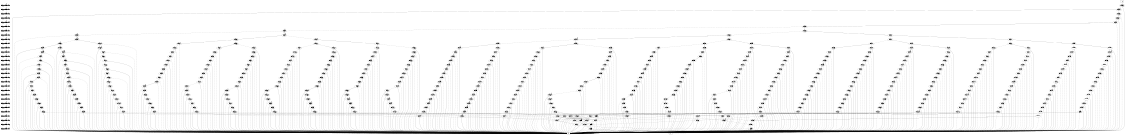 digraph "DD" {
size = "7.5,10"
center = true;
edge [dir = none];
{ node [shape = plaintext];
  edge [style = invis];
  "CONST NODES" [style = invis];
" impl_pre0_fact0_bit0 " -> " impl_pre0_fact0_bit1 " -> " impl_pre0_fact0_bit2 " -> " impl_pre0_fact0_bit3 " -> " impl_pre0_fact0_bit4 " -> " impl_pre0_fact1_bit0 " -> " impl_pre0_fact1_bit1 " -> " impl_pre0_fact1_bit2 " -> " impl_pre0_fact1_bit3 " -> " impl_pre0_fact1_bit4 " -> " impl_pre1_fact0_bit0 " -> " impl_pre1_fact0_bit1 " -> " impl_pre1_fact0_bit2 " -> " impl_pre1_fact0_bit3 " -> " impl_pre1_fact0_bit4 " -> " impl_pre1_fact1_bit0 " -> " impl_pre1_fact1_bit1 " -> " impl_pre1_fact1_bit2 " -> " impl_pre1_fact1_bit3 " -> " impl_pre1_fact1_bit4 " -> " impl_pre2_fact0_bit0 " -> " impl_pre2_fact0_bit1 " -> " impl_pre2_fact0_bit2 " -> " impl_pre2_fact0_bit3 " -> " impl_pre2_fact0_bit4 " -> " impl_pre2_fact1_bit0 " -> " impl_pre2_fact1_bit1 " -> " impl_pre2_fact1_bit2 " -> " impl_pre2_fact1_bit3 " -> " impl_pre2_fact1_bit4 " -> "CONST NODES"; 
}
{ rank = same; node [shape = box]; edge [style = invis];
"F0"; }
{ rank = same; " impl_pre0_fact0_bit0 ";
"0x43b5";
}
{ rank = same; " impl_pre0_fact0_bit1 ";
"0x43b4";
}
{ rank = same; " impl_pre0_fact0_bit2 ";
"0x43b3";
}
{ rank = same; " impl_pre0_fact0_bit3 ";
"0x43b2";
}
{ rank = same; " impl_pre0_fact0_bit4 ";
"0x43b1";
}
{ rank = same; " impl_pre0_fact1_bit0 ";
"0x43b0";
}
{ rank = same; " impl_pre0_fact1_bit1 ";
"0x4303";
"0x43af";
}
{ rank = same; " impl_pre0_fact1_bit2 ";
"0x437a";
"0x43ae";
"0x4273";
"0x4302";
}
{ rank = same; " impl_pre0_fact1_bit3 ";
"0x4227";
"0x4272";
"0x43ad";
"0x4301";
"0x42ba";
"0x4379";
"0x4336";
}
{ rank = same; " impl_pre0_fact1_bit4 ";
"0x4300";
"0x42b9";
"0x4271";
"0x42dd";
"0x43ac";
"0x424c";
"0x4296";
"0x438b";
"0x4226";
"0x4378";
"0x4314";
"0x41ff";
"0x4335";
"0x4357";
}
{ rank = same; " impl_pre1_fact0_bit0 ";
"0x4377";
"0x41fe";
"0x42dc";
"0x425e";
"0x439b";
"0x42ff";
"0x4225";
"0x4284";
"0x4324";
"0x42a7";
"0x41eb";
"0x4346";
"0x424b";
"0x4367";
"0x42cb";
"0x438a";
"0x43ab";
"0x42ee";
"0x4270";
"0x4212";
"0x4313";
"0x4295";
"0x4334";
"0x4239";
"0x42b8";
"0x4356";
}
{ rank = same; " impl_pre1_fact0_bit1 ";
"0x42b7";
"0x439a";
"0x41ea";
"0x43aa";
"0x42db";
"0x42ed";
"0x4224";
"0x4238";
"0x4323";
"0x424a";
"0x4333";
"0x4345";
"0x4355";
"0x4294";
"0x42a6";
"0x4389";
"0x42ca";
"0x41fd";
"0x4211";
"0x42fe";
"0x4312";
"0x425d";
"0x426f";
"0x4283";
"0x4366";
"0x4376";
}
{ rank = same; " impl_pre1_fact0_bit2 ";
"0x42a5";
"0x4388";
"0x42c9";
"0x41fc";
"0x4210";
"0x42fd";
"0x4311";
"0x425c";
"0x426e";
"0x4282";
"0x4365";
"0x4375";
"0x42b6";
"0x4399";
"0x41e9";
"0x43a9";
"0x42da";
"0x42ec";
"0x4223";
"0x4237";
"0x4322";
"0x4249";
"0x4332";
"0x4344";
"0x4354";
"0x4293";
}
{ rank = same; " impl_pre1_fact0_bit3 ";
"0x42d9";
"0x425b";
"0x4398";
"0x42fc";
"0x4222";
"0x4281";
"0x4321";
"0x42a4";
"0x41e8";
"0x4343";
"0x4248";
"0x4364";
"0x42c8";
"0x4387";
"0x43a8";
"0x42eb";
"0x426d";
"0x420f";
"0x4310";
"0x4292";
"0x4331";
"0x4236";
"0x42b5";
"0x4353";
"0x4374";
"0x41fb";
}
{ rank = same; " impl_pre1_fact0_bit4 ";
"0x4386";
"0x42c7";
"0x41fa";
"0x420e";
"0x42fb";
"0x430f";
"0x425a";
"0x426c";
"0x4280";
"0x4363";
"0x4373";
"0x42b4";
"0x4397";
"0x41e7";
"0x43a7";
"0x42d8";
"0x42ea";
"0x4221";
"0x4235";
"0x4320";
"0x4247";
"0x4330";
"0x4342";
"0x4352";
"0x4291";
"0x42a3";
}
{ rank = same; " impl_pre1_fact1_bit0 ";
"0x4396";
"0x42b3";
"0x41e6";
"0x42d7";
"0x42e9";
"0x4220";
"0x4234";
"0x431f";
"0x4246";
"0x4341";
"0x4362";
"0x4290";
"0x4385";
"0x42a2";
"0x43a6";
"0x42c6";
"0x41f9";
"0x420d";
"0x42fa";
"0x430e";
"0x432f";
"0x4259";
"0x4351";
"0x426b";
"0x4372";
"0x427f";
}
{ rank = same; " impl_pre1_fact1_bit1 ";
"0x42f9";
"0x41f8";
"0x420c";
"0x427e";
"0x430d";
"0x42a1";
"0x4258";
"0x426a";
"0x42c5";
"0x4361";
"0x4384";
"0x4371";
"0x43a5";
"0x42e8";
"0x41e5";
"0x428f";
"0x421f";
"0x4233";
"0x431e";
"0x4245";
"0x42b2";
"0x432e";
"0x4340";
"0x4350";
"0x42d6";
"0x4395";
}
{ rank = same; " impl_pre1_fact1_bit2 ";
"0x42f8";
"0x42b1";
"0x4394";
"0x41e4";
"0x43a4";
"0x421e";
"0x433f";
"0x431d";
"0x4244";
"0x432d";
"0x4360";
"0x42c4";
"0x428e";
"0x42e7";
"0x4269";
"0x42a0";
"0x4383";
"0x41f7";
"0x420b";
"0x430c";
"0x4232";
"0x434f";
"0x4370";
"0x42d5";
"0x427d";
"0x4257";
}
{ rank = same; " impl_pre1_fact1_bit3 ";
"0x4382";
"0x42c3";
"0x421d";
"0x41f6";
"0x431c";
"0x429f";
"0x430b";
"0x435f";
"0x427c";
"0x43a3";
"0x42e6";
"0x4268";
"0x420a";
"0x41e3";
"0x42d4";
"0x432c";
"0x4231";
"0x42b0";
"0x4243";
"0x436f";
"0x433e";
"0x4256";
"0x434e";
"0x4393";
"0x428d";
"0x42f7";
}
{ rank = same; " impl_pre1_fact1_bit4 ";
"0x421c";
"0x4392";
"0x41e2";
"0x42e5";
"0x4230";
"0x4242";
"0x431b";
"0x433d";
"0x43a2";
"0x4267";
"0x429e";
"0x4381";
"0x42c2";
"0x428c";
"0x432b";
"0x4209";
"0x42af";
"0x434d";
"0x430a";
"0x436e";
"0x41f5";
"0x4255";
"0x42d3";
"0x427b";
"0x435e";
"0x42f6";
}
{ rank = same; " impl_pre2_fact0_bit0 ";
"0x421b";
"0x427a";
"0x431a";
"0x429d";
"0x41e1";
"0x433c";
"0x4241";
"0x435d";
"0x42c1";
"0x4380";
"0x43a1";
"0x42e4";
"0x4266";
"0x4208";
"0x4309";
"0x428b";
"0x432a";
"0x422f";
"0x42ae";
"0x434c";
"0x436d";
"0x41f4";
"0x42d2";
"0x4254";
"0x4391";
"0x42f5";
}
{ rank = same; " impl_pre2_fact0_bit1 ";
"0x4319";
"0x429c";
"0x41e0";
"0x433b";
"0x4240";
"0x435c";
"0x42c0";
"0x437f";
"0x43a0";
"0x42e3";
"0x4265";
"0x4207";
"0x4308";
"0x428a";
"0x4329";
"0x422e";
"0x42ad";
"0x434b";
"0x436c";
"0x41f3";
"0x42d1";
"0x4253";
"0x4390";
"0x42f4";
"0x421a";
"0x4279";
}
{ rank = same; " impl_pre2_fact0_bit2 ";
"0x437e";
"0x42bf";
"0x41f2";
"0x4206";
"0x42f3";
"0x4307";
"0x4252";
"0x4264";
"0x4278";
"0x435b";
"0x436b";
"0x42ac";
"0x438f";
"0x41df";
"0x439f";
"0x42d0";
"0x42e2";
"0x4219";
"0x422d";
"0x4318";
"0x423f";
"0x4328";
"0x433a";
"0x434a";
"0x4289";
"0x429b";
}
{ rank = same; " impl_pre2_fact0_bit3 ";
"0x4317";
"0x429a";
"0x41de";
"0x4339";
"0x423e";
"0x435a";
"0x42be";
"0x437d";
"0x439e";
"0x42e1";
"0x4263";
"0x4205";
"0x4306";
"0x4288";
"0x4327";
"0x422c";
"0x42ab";
"0x4349";
"0x436a";
"0x41f1";
"0x42cf";
"0x4251";
"0x438e";
"0x42f2";
"0x4218";
"0x4277";
}
{ rank = same; " impl_pre2_fact0_bit4 ";
"0x4299";
"0x4338";
"0x423d";
"0x4359";
"0x42bd";
"0x437c";
"0x439d";
"0x42e0";
"0x4262";
"0x4204";
"0x4305";
"0x4287";
"0x4326";
"0x422b";
"0x42aa";
"0x4348";
"0x4369";
"0x41f0";
"0x42ce";
"0x4250";
"0x438d";
"0x42f1";
"0x41dd";
"0x4217";
"0x4276";
"0x4316";
}
{ rank = same; " impl_pre2_fact1_bit0 ";
"0x42a9";
"0x4347";
"0x42cd";
"0x42df";
"0x4216";
"0x422a";
"0x4368";
"0x4315";
"0x423c";
"0x4286";
"0x4298";
"0x4337";
"0x439c";
"0x42bc";
"0x41ef";
"0x4203";
"0x4358";
"0x42f0";
"0x4304";
"0x424f";
"0x4261";
"0x4325";
"0x437b";
"0x4275";
"0x3ffc";
"0x438c";
}
{ rank = same; " impl_pre2_fact1_bit1 ";
"0x42cc";
"0x41ee";
"0x4202";
"0x42ef";
"0x4297";
"0x424e";
"0x4260";
"0x3ffb";
"0x42bb";
"0x4285";
"0x42de";
"0x4215";
"0x4229";
"0x423b";
"0x4274";
"0x42a8";
}
{ rank = same; " impl_pre2_fact1_bit2 ";
"0x4214";
"0x424d";
"0x423a";
"0x41ed";
"0x4201";
"0x4228";
"0x425f";
"0x3ffa";
}
{ rank = same; " impl_pre2_fact1_bit3 ";
"0x3ff9";
"0x4200";
"0x4213";
"0x41ec";
}
{ rank = same; " impl_pre2_fact1_bit4 ";
"0x3ffd";
"0x3ff8";
}
{ rank = same; "CONST NODES";
{ node [shape = box]; "0x341c";
"0x341b";
}
}
"F0" -> "0x43b5" [style = solid];
"0x43b5" -> "0x341c";
"0x43b5" -> "0x43b4" [style = dashed];
"0x43b4" -> "0x341c";
"0x43b4" -> "0x43b3" [style = dashed];
"0x43b3" -> "0x43b2";
"0x43b3" -> "0x341c" [style = dashed];
"0x43b2" -> "0x341c";
"0x43b2" -> "0x43b1" [style = dashed];
"0x43b1" -> "0x43b0";
"0x43b1" -> "0x341c" [style = dashed];
"0x43b0" -> "0x4303";
"0x43b0" -> "0x43af" [style = dashed];
"0x4303" -> "0x4273";
"0x4303" -> "0x4302" [style = dashed];
"0x43af" -> "0x437a";
"0x43af" -> "0x43ae" [style = dashed];
"0x437a" -> "0x4336";
"0x437a" -> "0x4379" [style = dashed];
"0x43ae" -> "0x43ad";
"0x43ae" -> "0x341c" [style = dashed];
"0x4273" -> "0x4227";
"0x4273" -> "0x4272" [style = dashed];
"0x4302" -> "0x42ba";
"0x4302" -> "0x4301" [style = dashed];
"0x4227" -> "0x41ff";
"0x4227" -> "0x4226" [style = dashed];
"0x4272" -> "0x424c";
"0x4272" -> "0x4271" [style = dashed];
"0x43ad" -> "0x438b";
"0x43ad" -> "0x43ac" [style = dashed];
"0x4301" -> "0x42dd";
"0x4301" -> "0x4300" [style = dashed];
"0x42ba" -> "0x4296";
"0x42ba" -> "0x42b9" [style = dashed];
"0x4379" -> "0x4357";
"0x4379" -> "0x4378" [style = dashed];
"0x4336" -> "0x4314";
"0x4336" -> "0x4335" [style = dashed];
"0x4300" -> "0x42ee";
"0x4300" -> "0x42ff" [style = dashed];
"0x42b9" -> "0x42a7";
"0x42b9" -> "0x42b8" [style = dashed];
"0x4271" -> "0x425e";
"0x4271" -> "0x4270" [style = dashed];
"0x42dd" -> "0x42cb";
"0x42dd" -> "0x42dc" [style = dashed];
"0x43ac" -> "0x439b";
"0x43ac" -> "0x43ab" [style = dashed];
"0x424c" -> "0x4239";
"0x424c" -> "0x424b" [style = dashed];
"0x4296" -> "0x4284";
"0x4296" -> "0x4295" [style = dashed];
"0x438b" -> "0x438a";
"0x438b" -> "0x341c" [style = dashed];
"0x4226" -> "0x4212";
"0x4226" -> "0x4225" [style = dashed];
"0x4378" -> "0x4367";
"0x4378" -> "0x4377" [style = dashed];
"0x4314" -> "0x4313";
"0x4314" -> "0x341c" [style = dashed];
"0x41ff" -> "0x41eb";
"0x41ff" -> "0x41fe" [style = dashed];
"0x4335" -> "0x4324";
"0x4335" -> "0x4334" [style = dashed];
"0x4357" -> "0x4346";
"0x4357" -> "0x4356" [style = dashed];
"0x4377" -> "0x341c";
"0x4377" -> "0x4376" [style = dashed];
"0x41fe" -> "0x341c";
"0x41fe" -> "0x41fd" [style = dashed];
"0x42dc" -> "0x341c";
"0x42dc" -> "0x42db" [style = dashed];
"0x425e" -> "0x341c";
"0x425e" -> "0x425d" [style = dashed];
"0x439b" -> "0x341c";
"0x439b" -> "0x439a" [style = dashed];
"0x42ff" -> "0x341c";
"0x42ff" -> "0x42fe" [style = dashed];
"0x4225" -> "0x341c";
"0x4225" -> "0x4224" [style = dashed];
"0x4284" -> "0x341c";
"0x4284" -> "0x4283" [style = dashed];
"0x4324" -> "0x341c";
"0x4324" -> "0x4323" [style = dashed];
"0x42a7" -> "0x341c";
"0x42a7" -> "0x42a6" [style = dashed];
"0x41eb" -> "0x341c";
"0x41eb" -> "0x41ea" [style = dashed];
"0x4346" -> "0x341c";
"0x4346" -> "0x4345" [style = dashed];
"0x424b" -> "0x341c";
"0x424b" -> "0x424a" [style = dashed];
"0x4367" -> "0x341c";
"0x4367" -> "0x4366" [style = dashed];
"0x42cb" -> "0x341c";
"0x42cb" -> "0x42ca" [style = dashed];
"0x438a" -> "0x341c";
"0x438a" -> "0x4389" [style = dashed];
"0x43ab" -> "0x341c";
"0x43ab" -> "0x43aa" [style = dashed];
"0x42ee" -> "0x341c";
"0x42ee" -> "0x42ed" [style = dashed];
"0x4270" -> "0x341c";
"0x4270" -> "0x426f" [style = dashed];
"0x4212" -> "0x341c";
"0x4212" -> "0x4211" [style = dashed];
"0x4313" -> "0x341c";
"0x4313" -> "0x4312" [style = dashed];
"0x4295" -> "0x341c";
"0x4295" -> "0x4294" [style = dashed];
"0x4334" -> "0x341c";
"0x4334" -> "0x4333" [style = dashed];
"0x4239" -> "0x341c";
"0x4239" -> "0x4238" [style = dashed];
"0x42b8" -> "0x341c";
"0x42b8" -> "0x42b7" [style = dashed];
"0x4356" -> "0x341c";
"0x4356" -> "0x4355" [style = dashed];
"0x42b7" -> "0x42b6";
"0x42b7" -> "0x341c" [style = dashed];
"0x439a" -> "0x4399";
"0x439a" -> "0x341c" [style = dashed];
"0x41ea" -> "0x41e9";
"0x41ea" -> "0x341c" [style = dashed];
"0x43aa" -> "0x43a9";
"0x43aa" -> "0x341c" [style = dashed];
"0x42db" -> "0x42da";
"0x42db" -> "0x341c" [style = dashed];
"0x42ed" -> "0x42ec";
"0x42ed" -> "0x341c" [style = dashed];
"0x4224" -> "0x4223";
"0x4224" -> "0x341c" [style = dashed];
"0x4238" -> "0x4237";
"0x4238" -> "0x341c" [style = dashed];
"0x4323" -> "0x4322";
"0x4323" -> "0x341c" [style = dashed];
"0x424a" -> "0x4249";
"0x424a" -> "0x341c" [style = dashed];
"0x4333" -> "0x4332";
"0x4333" -> "0x341c" [style = dashed];
"0x4345" -> "0x4344";
"0x4345" -> "0x341c" [style = dashed];
"0x4355" -> "0x4354";
"0x4355" -> "0x341c" [style = dashed];
"0x4294" -> "0x4293";
"0x4294" -> "0x341c" [style = dashed];
"0x42a6" -> "0x42a5";
"0x42a6" -> "0x341c" [style = dashed];
"0x4389" -> "0x4388";
"0x4389" -> "0x341c" [style = dashed];
"0x42ca" -> "0x42c9";
"0x42ca" -> "0x341c" [style = dashed];
"0x41fd" -> "0x41fc";
"0x41fd" -> "0x341c" [style = dashed];
"0x4211" -> "0x4210";
"0x4211" -> "0x341c" [style = dashed];
"0x42fe" -> "0x42fd";
"0x42fe" -> "0x341c" [style = dashed];
"0x4312" -> "0x4311";
"0x4312" -> "0x341c" [style = dashed];
"0x425d" -> "0x425c";
"0x425d" -> "0x341c" [style = dashed];
"0x426f" -> "0x426e";
"0x426f" -> "0x341c" [style = dashed];
"0x4283" -> "0x4282";
"0x4283" -> "0x341c" [style = dashed];
"0x4366" -> "0x4365";
"0x4366" -> "0x341c" [style = dashed];
"0x4376" -> "0x4375";
"0x4376" -> "0x341c" [style = dashed];
"0x42a5" -> "0x42a4";
"0x42a5" -> "0x341c" [style = dashed];
"0x4388" -> "0x4387";
"0x4388" -> "0x341c" [style = dashed];
"0x42c9" -> "0x42c8";
"0x42c9" -> "0x341c" [style = dashed];
"0x41fc" -> "0x41fb";
"0x41fc" -> "0x341c" [style = dashed];
"0x4210" -> "0x420f";
"0x4210" -> "0x341c" [style = dashed];
"0x42fd" -> "0x42fc";
"0x42fd" -> "0x341c" [style = dashed];
"0x4311" -> "0x4310";
"0x4311" -> "0x341c" [style = dashed];
"0x425c" -> "0x425b";
"0x425c" -> "0x341c" [style = dashed];
"0x426e" -> "0x426d";
"0x426e" -> "0x341c" [style = dashed];
"0x4282" -> "0x4281";
"0x4282" -> "0x341c" [style = dashed];
"0x4365" -> "0x4364";
"0x4365" -> "0x341c" [style = dashed];
"0x4375" -> "0x4374";
"0x4375" -> "0x341c" [style = dashed];
"0x42b6" -> "0x42b5";
"0x42b6" -> "0x341c" [style = dashed];
"0x4399" -> "0x4398";
"0x4399" -> "0x341c" [style = dashed];
"0x41e9" -> "0x41e8";
"0x41e9" -> "0x341c" [style = dashed];
"0x43a9" -> "0x43a8";
"0x43a9" -> "0x341c" [style = dashed];
"0x42da" -> "0x42d9";
"0x42da" -> "0x341c" [style = dashed];
"0x42ec" -> "0x42eb";
"0x42ec" -> "0x341c" [style = dashed];
"0x4223" -> "0x4222";
"0x4223" -> "0x341c" [style = dashed];
"0x4237" -> "0x4236";
"0x4237" -> "0x341c" [style = dashed];
"0x4322" -> "0x4321";
"0x4322" -> "0x341c" [style = dashed];
"0x4249" -> "0x4248";
"0x4249" -> "0x341c" [style = dashed];
"0x4332" -> "0x4331";
"0x4332" -> "0x341c" [style = dashed];
"0x4344" -> "0x4343";
"0x4344" -> "0x341c" [style = dashed];
"0x4354" -> "0x4353";
"0x4354" -> "0x341c" [style = dashed];
"0x4293" -> "0x4292";
"0x4293" -> "0x341c" [style = dashed];
"0x42d9" -> "0x341c";
"0x42d9" -> "0x42d8" [style = dashed];
"0x425b" -> "0x341c";
"0x425b" -> "0x425a" [style = dashed];
"0x4398" -> "0x341c";
"0x4398" -> "0x4397" [style = dashed];
"0x42fc" -> "0x341c";
"0x42fc" -> "0x42fb" [style = dashed];
"0x4222" -> "0x341c";
"0x4222" -> "0x4221" [style = dashed];
"0x4281" -> "0x341c";
"0x4281" -> "0x4280" [style = dashed];
"0x4321" -> "0x341c";
"0x4321" -> "0x4320" [style = dashed];
"0x42a4" -> "0x341c";
"0x42a4" -> "0x42a3" [style = dashed];
"0x41e8" -> "0x341c";
"0x41e8" -> "0x41e7" [style = dashed];
"0x4343" -> "0x341c";
"0x4343" -> "0x4342" [style = dashed];
"0x4248" -> "0x341c";
"0x4248" -> "0x4247" [style = dashed];
"0x4364" -> "0x341c";
"0x4364" -> "0x4363" [style = dashed];
"0x42c8" -> "0x341c";
"0x42c8" -> "0x42c7" [style = dashed];
"0x4387" -> "0x341c";
"0x4387" -> "0x4386" [style = dashed];
"0x43a8" -> "0x341c";
"0x43a8" -> "0x43a7" [style = dashed];
"0x42eb" -> "0x341c";
"0x42eb" -> "0x42ea" [style = dashed];
"0x426d" -> "0x341c";
"0x426d" -> "0x426c" [style = dashed];
"0x420f" -> "0x341c";
"0x420f" -> "0x420e" [style = dashed];
"0x4310" -> "0x341c";
"0x4310" -> "0x430f" [style = dashed];
"0x4292" -> "0x341c";
"0x4292" -> "0x4291" [style = dashed];
"0x4331" -> "0x341c";
"0x4331" -> "0x4330" [style = dashed];
"0x4236" -> "0x341c";
"0x4236" -> "0x4235" [style = dashed];
"0x42b5" -> "0x341c";
"0x42b5" -> "0x42b4" [style = dashed];
"0x4353" -> "0x341c";
"0x4353" -> "0x4352" [style = dashed];
"0x4374" -> "0x341c";
"0x4374" -> "0x4373" [style = dashed];
"0x41fb" -> "0x341c";
"0x41fb" -> "0x41fa" [style = dashed];
"0x4386" -> "0x4385";
"0x4386" -> "0x341c" [style = dashed];
"0x42c7" -> "0x42c6";
"0x42c7" -> "0x341c" [style = dashed];
"0x41fa" -> "0x41f9";
"0x41fa" -> "0x341c" [style = dashed];
"0x420e" -> "0x420d";
"0x420e" -> "0x341c" [style = dashed];
"0x42fb" -> "0x42fa";
"0x42fb" -> "0x341c" [style = dashed];
"0x430f" -> "0x430e";
"0x430f" -> "0x341c" [style = dashed];
"0x425a" -> "0x4259";
"0x425a" -> "0x341c" [style = dashed];
"0x426c" -> "0x426b";
"0x426c" -> "0x341c" [style = dashed];
"0x4280" -> "0x427f";
"0x4280" -> "0x341c" [style = dashed];
"0x4363" -> "0x4362";
"0x4363" -> "0x341c" [style = dashed];
"0x4373" -> "0x4372";
"0x4373" -> "0x341c" [style = dashed];
"0x42b4" -> "0x42b3";
"0x42b4" -> "0x341c" [style = dashed];
"0x4397" -> "0x4396";
"0x4397" -> "0x341c" [style = dashed];
"0x41e7" -> "0x41e6";
"0x41e7" -> "0x341c" [style = dashed];
"0x43a7" -> "0x43a6";
"0x43a7" -> "0x341c" [style = dashed];
"0x42d8" -> "0x42d7";
"0x42d8" -> "0x341c" [style = dashed];
"0x42ea" -> "0x42e9";
"0x42ea" -> "0x341c" [style = dashed];
"0x4221" -> "0x4220";
"0x4221" -> "0x341c" [style = dashed];
"0x4235" -> "0x4234";
"0x4235" -> "0x341c" [style = dashed];
"0x4320" -> "0x431f";
"0x4320" -> "0x341c" [style = dashed];
"0x4247" -> "0x4246";
"0x4247" -> "0x341c" [style = dashed];
"0x4330" -> "0x432f";
"0x4330" -> "0x341c" [style = dashed];
"0x4342" -> "0x4341";
"0x4342" -> "0x341c" [style = dashed];
"0x4352" -> "0x4351";
"0x4352" -> "0x341c" [style = dashed];
"0x4291" -> "0x4290";
"0x4291" -> "0x341c" [style = dashed];
"0x42a3" -> "0x42a2";
"0x42a3" -> "0x341c" [style = dashed];
"0x4396" -> "0x341c";
"0x4396" -> "0x4395" [style = dashed];
"0x42b3" -> "0x42b2";
"0x42b3" -> "0x341c" [style = dashed];
"0x41e6" -> "0x41e5";
"0x41e6" -> "0x341c" [style = dashed];
"0x42d7" -> "0x42d6";
"0x42d7" -> "0x341c" [style = dashed];
"0x42e9" -> "0x42e8";
"0x42e9" -> "0x341c" [style = dashed];
"0x4220" -> "0x421f";
"0x4220" -> "0x341c" [style = dashed];
"0x4234" -> "0x4233";
"0x4234" -> "0x341c" [style = dashed];
"0x431f" -> "0x341c";
"0x431f" -> "0x431e" [style = dashed];
"0x4246" -> "0x4245";
"0x4246" -> "0x341c" [style = dashed];
"0x4341" -> "0x341c";
"0x4341" -> "0x4340" [style = dashed];
"0x4362" -> "0x341c";
"0x4362" -> "0x4361" [style = dashed];
"0x4290" -> "0x428f";
"0x4290" -> "0x341c" [style = dashed];
"0x4385" -> "0x341c";
"0x4385" -> "0x4384" [style = dashed];
"0x42a2" -> "0x42a1";
"0x42a2" -> "0x341c" [style = dashed];
"0x43a6" -> "0x341c";
"0x43a6" -> "0x43a5" [style = dashed];
"0x42c6" -> "0x42c5";
"0x42c6" -> "0x341c" [style = dashed];
"0x41f9" -> "0x41f8";
"0x41f9" -> "0x341c" [style = dashed];
"0x420d" -> "0x420c";
"0x420d" -> "0x341c" [style = dashed];
"0x42fa" -> "0x42f9";
"0x42fa" -> "0x341c" [style = dashed];
"0x430e" -> "0x341c";
"0x430e" -> "0x430d" [style = dashed];
"0x432f" -> "0x341c";
"0x432f" -> "0x432e" [style = dashed];
"0x4259" -> "0x4258";
"0x4259" -> "0x341c" [style = dashed];
"0x4351" -> "0x341c";
"0x4351" -> "0x4350" [style = dashed];
"0x426b" -> "0x426a";
"0x426b" -> "0x341c" [style = dashed];
"0x4372" -> "0x341c";
"0x4372" -> "0x4371" [style = dashed];
"0x427f" -> "0x427e";
"0x427f" -> "0x341c" [style = dashed];
"0x42f9" -> "0x341c";
"0x42f9" -> "0x42f8" [style = dashed];
"0x41f8" -> "0x41f7";
"0x41f8" -> "0x341c" [style = dashed];
"0x420c" -> "0x420b";
"0x420c" -> "0x341c" [style = dashed];
"0x427e" -> "0x341c";
"0x427e" -> "0x427d" [style = dashed];
"0x430d" -> "0x430c";
"0x430d" -> "0x341c" [style = dashed];
"0x42a1" -> "0x341c";
"0x42a1" -> "0x42a0" [style = dashed];
"0x4258" -> "0x4257";
"0x4258" -> "0x341c" [style = dashed];
"0x426a" -> "0x4269";
"0x426a" -> "0x341c" [style = dashed];
"0x42c5" -> "0x341c";
"0x42c5" -> "0x42c4" [style = dashed];
"0x4361" -> "0x4360";
"0x4361" -> "0x341c" [style = dashed];
"0x4384" -> "0x341c";
"0x4384" -> "0x4383" [style = dashed];
"0x4371" -> "0x4370";
"0x4371" -> "0x341c" [style = dashed];
"0x43a5" -> "0x341c";
"0x43a5" -> "0x43a4" [style = dashed];
"0x42e8" -> "0x341c";
"0x42e8" -> "0x42e7" [style = dashed];
"0x41e5" -> "0x41e4";
"0x41e5" -> "0x341c" [style = dashed];
"0x428f" -> "0x341c";
"0x428f" -> "0x428e" [style = dashed];
"0x421f" -> "0x421e";
"0x421f" -> "0x341c" [style = dashed];
"0x4233" -> "0x4232";
"0x4233" -> "0x341c" [style = dashed];
"0x431e" -> "0x431d";
"0x431e" -> "0x341c" [style = dashed];
"0x4245" -> "0x4244";
"0x4245" -> "0x341c" [style = dashed];
"0x42b2" -> "0x341c";
"0x42b2" -> "0x42b1" [style = dashed];
"0x432e" -> "0x432d";
"0x432e" -> "0x341c" [style = dashed];
"0x4340" -> "0x433f";
"0x4340" -> "0x341c" [style = dashed];
"0x4350" -> "0x434f";
"0x4350" -> "0x341c" [style = dashed];
"0x42d6" -> "0x341c";
"0x42d6" -> "0x42d5" [style = dashed];
"0x4395" -> "0x341c";
"0x4395" -> "0x4394" [style = dashed];
"0x42f8" -> "0x341c";
"0x42f8" -> "0x42f7" [style = dashed];
"0x42b1" -> "0x42b0";
"0x42b1" -> "0x341c" [style = dashed];
"0x4394" -> "0x4393";
"0x4394" -> "0x341c" [style = dashed];
"0x41e4" -> "0x41e3";
"0x41e4" -> "0x341c" [style = dashed];
"0x43a4" -> "0x43a3";
"0x43a4" -> "0x341c" [style = dashed];
"0x421e" -> "0x421d";
"0x421e" -> "0x341c" [style = dashed];
"0x433f" -> "0x341c";
"0x433f" -> "0x433e" [style = dashed];
"0x431d" -> "0x431c";
"0x431d" -> "0x341c" [style = dashed];
"0x4244" -> "0x341c";
"0x4244" -> "0x4243" [style = dashed];
"0x432d" -> "0x432c";
"0x432d" -> "0x341c" [style = dashed];
"0x4360" -> "0x341c";
"0x4360" -> "0x435f" [style = dashed];
"0x42c4" -> "0x341c";
"0x42c4" -> "0x42c3" [style = dashed];
"0x428e" -> "0x428d";
"0x428e" -> "0x341c" [style = dashed];
"0x42e7" -> "0x341c";
"0x42e7" -> "0x42e6" [style = dashed];
"0x4269" -> "0x341c";
"0x4269" -> "0x4268" [style = dashed];
"0x42a0" -> "0x429f";
"0x42a0" -> "0x341c" [style = dashed];
"0x4383" -> "0x4382";
"0x4383" -> "0x341c" [style = dashed];
"0x41f7" -> "0x41f6";
"0x41f7" -> "0x341c" [style = dashed];
"0x420b" -> "0x420a";
"0x420b" -> "0x341c" [style = dashed];
"0x430c" -> "0x430b";
"0x430c" -> "0x341c" [style = dashed];
"0x4232" -> "0x341c";
"0x4232" -> "0x4231" [style = dashed];
"0x434f" -> "0x341c";
"0x434f" -> "0x434e" [style = dashed];
"0x4370" -> "0x341c";
"0x4370" -> "0x436f" [style = dashed];
"0x42d5" -> "0x341c";
"0x42d5" -> "0x42d4" [style = dashed];
"0x427d" -> "0x427c";
"0x427d" -> "0x341c" [style = dashed];
"0x4257" -> "0x341c";
"0x4257" -> "0x4256" [style = dashed];
"0x4382" -> "0x4381";
"0x4382" -> "0x341c" [style = dashed];
"0x42c3" -> "0x42c2";
"0x42c3" -> "0x341c" [style = dashed];
"0x421d" -> "0x341c";
"0x421d" -> "0x421c" [style = dashed];
"0x41f6" -> "0x41f5";
"0x41f6" -> "0x341c" [style = dashed];
"0x431c" -> "0x341c";
"0x431c" -> "0x431b" [style = dashed];
"0x429f" -> "0x341c";
"0x429f" -> "0x429e" [style = dashed];
"0x430b" -> "0x430a";
"0x430b" -> "0x341c" [style = dashed];
"0x435f" -> "0x341c";
"0x435f" -> "0x435e" [style = dashed];
"0x427c" -> "0x427b";
"0x427c" -> "0x341c" [style = dashed];
"0x43a3" -> "0x341c";
"0x43a3" -> "0x43a2" [style = dashed];
"0x42e6" -> "0x341c";
"0x42e6" -> "0x42e5" [style = dashed];
"0x4268" -> "0x341c";
"0x4268" -> "0x4267" [style = dashed];
"0x420a" -> "0x341c";
"0x420a" -> "0x4209" [style = dashed];
"0x41e3" -> "0x41e2";
"0x41e3" -> "0x341c" [style = dashed];
"0x42d4" -> "0x42d3";
"0x42d4" -> "0x341c" [style = dashed];
"0x432c" -> "0x341c";
"0x432c" -> "0x432b" [style = dashed];
"0x4231" -> "0x4230";
"0x4231" -> "0x341c" [style = dashed];
"0x42b0" -> "0x341c";
"0x42b0" -> "0x42af" [style = dashed];
"0x4243" -> "0x4242";
"0x4243" -> "0x341c" [style = dashed];
"0x436f" -> "0x341c";
"0x436f" -> "0x436e" [style = dashed];
"0x433e" -> "0x433d";
"0x433e" -> "0x341c" [style = dashed];
"0x4256" -> "0x341c";
"0x4256" -> "0x4255" [style = dashed];
"0x434e" -> "0x434d";
"0x434e" -> "0x341c" [style = dashed];
"0x4393" -> "0x341c";
"0x4393" -> "0x4392" [style = dashed];
"0x428d" -> "0x428c";
"0x428d" -> "0x341c" [style = dashed];
"0x42f7" -> "0x341c";
"0x42f7" -> "0x42f6" [style = dashed];
"0x421c" -> "0x341c";
"0x421c" -> "0x421b" [style = dashed];
"0x4392" -> "0x4391";
"0x4392" -> "0x341c" [style = dashed];
"0x41e2" -> "0x41e1";
"0x41e2" -> "0x341c" [style = dashed];
"0x42e5" -> "0x42e4";
"0x42e5" -> "0x341c" [style = dashed];
"0x4230" -> "0x422f";
"0x4230" -> "0x341c" [style = dashed];
"0x4242" -> "0x341c";
"0x4242" -> "0x4241" [style = dashed];
"0x431b" -> "0x431a";
"0x431b" -> "0x341c" [style = dashed];
"0x433d" -> "0x433c";
"0x433d" -> "0x341c" [style = dashed];
"0x43a2" -> "0x341c";
"0x43a2" -> "0x43a1" [style = dashed];
"0x4267" -> "0x341c";
"0x4267" -> "0x4266" [style = dashed];
"0x429e" -> "0x429d";
"0x429e" -> "0x341c" [style = dashed];
"0x4381" -> "0x4380";
"0x4381" -> "0x341c" [style = dashed];
"0x42c2" -> "0x42c1";
"0x42c2" -> "0x341c" [style = dashed];
"0x428c" -> "0x341c";
"0x428c" -> "0x428b" [style = dashed];
"0x432b" -> "0x341c";
"0x432b" -> "0x432a" [style = dashed];
"0x4209" -> "0x4208";
"0x4209" -> "0x341c" [style = dashed];
"0x42af" -> "0x341c";
"0x42af" -> "0x42ae" [style = dashed];
"0x434d" -> "0x341c";
"0x434d" -> "0x434c" [style = dashed];
"0x430a" -> "0x4309";
"0x430a" -> "0x341c" [style = dashed];
"0x436e" -> "0x341c";
"0x436e" -> "0x436d" [style = dashed];
"0x41f5" -> "0x341c";
"0x41f5" -> "0x41f4" [style = dashed];
"0x4255" -> "0x4254";
"0x4255" -> "0x341c" [style = dashed];
"0x42d3" -> "0x341c";
"0x42d3" -> "0x42d2" [style = dashed];
"0x427b" -> "0x427a";
"0x427b" -> "0x341c" [style = dashed];
"0x435e" -> "0x435d";
"0x435e" -> "0x341c" [style = dashed];
"0x42f6" -> "0x341c";
"0x42f6" -> "0x42f5" [style = dashed];
"0x421b" -> "0x341c";
"0x421b" -> "0x421a" [style = dashed];
"0x427a" -> "0x341c";
"0x427a" -> "0x4279" [style = dashed];
"0x431a" -> "0x341c";
"0x431a" -> "0x4319" [style = dashed];
"0x429d" -> "0x341c";
"0x429d" -> "0x429c" [style = dashed];
"0x41e1" -> "0x341c";
"0x41e1" -> "0x41e0" [style = dashed];
"0x433c" -> "0x341c";
"0x433c" -> "0x433b" [style = dashed];
"0x4241" -> "0x341c";
"0x4241" -> "0x4240" [style = dashed];
"0x435d" -> "0x341c";
"0x435d" -> "0x435c" [style = dashed];
"0x42c1" -> "0x341c";
"0x42c1" -> "0x42c0" [style = dashed];
"0x4380" -> "0x341c";
"0x4380" -> "0x437f" [style = dashed];
"0x43a1" -> "0x341c";
"0x43a1" -> "0x43a0" [style = dashed];
"0x42e4" -> "0x341c";
"0x42e4" -> "0x42e3" [style = dashed];
"0x4266" -> "0x341c";
"0x4266" -> "0x4265" [style = dashed];
"0x4208" -> "0x341c";
"0x4208" -> "0x4207" [style = dashed];
"0x4309" -> "0x341c";
"0x4309" -> "0x4308" [style = dashed];
"0x428b" -> "0x341c";
"0x428b" -> "0x428a" [style = dashed];
"0x432a" -> "0x341c";
"0x432a" -> "0x4329" [style = dashed];
"0x422f" -> "0x341c";
"0x422f" -> "0x422e" [style = dashed];
"0x42ae" -> "0x341c";
"0x42ae" -> "0x42ad" [style = dashed];
"0x434c" -> "0x341c";
"0x434c" -> "0x434b" [style = dashed];
"0x436d" -> "0x341c";
"0x436d" -> "0x436c" [style = dashed];
"0x41f4" -> "0x341c";
"0x41f4" -> "0x41f3" [style = dashed];
"0x42d2" -> "0x341c";
"0x42d2" -> "0x42d1" [style = dashed];
"0x4254" -> "0x341c";
"0x4254" -> "0x4253" [style = dashed];
"0x4391" -> "0x341c";
"0x4391" -> "0x4390" [style = dashed];
"0x42f5" -> "0x341c";
"0x42f5" -> "0x42f4" [style = dashed];
"0x4319" -> "0x341c";
"0x4319" -> "0x4318" [style = dashed];
"0x429c" -> "0x341c";
"0x429c" -> "0x429b" [style = dashed];
"0x41e0" -> "0x341c";
"0x41e0" -> "0x41df" [style = dashed];
"0x433b" -> "0x341c";
"0x433b" -> "0x433a" [style = dashed];
"0x4240" -> "0x341c";
"0x4240" -> "0x423f" [style = dashed];
"0x435c" -> "0x341c";
"0x435c" -> "0x435b" [style = dashed];
"0x42c0" -> "0x341c";
"0x42c0" -> "0x42bf" [style = dashed];
"0x437f" -> "0x341c";
"0x437f" -> "0x437e" [style = dashed];
"0x43a0" -> "0x341c";
"0x43a0" -> "0x439f" [style = dashed];
"0x42e3" -> "0x341c";
"0x42e3" -> "0x42e2" [style = dashed];
"0x4265" -> "0x341c";
"0x4265" -> "0x4264" [style = dashed];
"0x4207" -> "0x341c";
"0x4207" -> "0x4206" [style = dashed];
"0x4308" -> "0x341c";
"0x4308" -> "0x4307" [style = dashed];
"0x428a" -> "0x341c";
"0x428a" -> "0x4289" [style = dashed];
"0x4329" -> "0x341c";
"0x4329" -> "0x4328" [style = dashed];
"0x422e" -> "0x341c";
"0x422e" -> "0x422d" [style = dashed];
"0x42ad" -> "0x341c";
"0x42ad" -> "0x42ac" [style = dashed];
"0x434b" -> "0x341c";
"0x434b" -> "0x434a" [style = dashed];
"0x436c" -> "0x341c";
"0x436c" -> "0x436b" [style = dashed];
"0x41f3" -> "0x341c";
"0x41f3" -> "0x41f2" [style = dashed];
"0x42d1" -> "0x341c";
"0x42d1" -> "0x42d0" [style = dashed];
"0x4253" -> "0x341c";
"0x4253" -> "0x4252" [style = dashed];
"0x4390" -> "0x341c";
"0x4390" -> "0x438f" [style = dashed];
"0x42f4" -> "0x341c";
"0x42f4" -> "0x42f3" [style = dashed];
"0x421a" -> "0x341c";
"0x421a" -> "0x4219" [style = dashed];
"0x4279" -> "0x341c";
"0x4279" -> "0x4278" [style = dashed];
"0x437e" -> "0x437d";
"0x437e" -> "0x341c" [style = dashed];
"0x42bf" -> "0x42be";
"0x42bf" -> "0x341c" [style = dashed];
"0x41f2" -> "0x41f1";
"0x41f2" -> "0x341c" [style = dashed];
"0x4206" -> "0x4205";
"0x4206" -> "0x341c" [style = dashed];
"0x42f3" -> "0x42f2";
"0x42f3" -> "0x341c" [style = dashed];
"0x4307" -> "0x4306";
"0x4307" -> "0x341c" [style = dashed];
"0x4252" -> "0x4251";
"0x4252" -> "0x341c" [style = dashed];
"0x4264" -> "0x4263";
"0x4264" -> "0x341c" [style = dashed];
"0x4278" -> "0x4277";
"0x4278" -> "0x341c" [style = dashed];
"0x435b" -> "0x435a";
"0x435b" -> "0x341c" [style = dashed];
"0x436b" -> "0x436a";
"0x436b" -> "0x341c" [style = dashed];
"0x42ac" -> "0x42ab";
"0x42ac" -> "0x341c" [style = dashed];
"0x438f" -> "0x438e";
"0x438f" -> "0x341c" [style = dashed];
"0x41df" -> "0x41de";
"0x41df" -> "0x341c" [style = dashed];
"0x439f" -> "0x439e";
"0x439f" -> "0x341c" [style = dashed];
"0x42d0" -> "0x42cf";
"0x42d0" -> "0x341c" [style = dashed];
"0x42e2" -> "0x42e1";
"0x42e2" -> "0x341c" [style = dashed];
"0x4219" -> "0x4218";
"0x4219" -> "0x341c" [style = dashed];
"0x422d" -> "0x422c";
"0x422d" -> "0x341c" [style = dashed];
"0x4318" -> "0x4317";
"0x4318" -> "0x341c" [style = dashed];
"0x423f" -> "0x423e";
"0x423f" -> "0x341c" [style = dashed];
"0x4328" -> "0x4327";
"0x4328" -> "0x341c" [style = dashed];
"0x433a" -> "0x4339";
"0x433a" -> "0x341c" [style = dashed];
"0x434a" -> "0x4349";
"0x434a" -> "0x341c" [style = dashed];
"0x4289" -> "0x4288";
"0x4289" -> "0x341c" [style = dashed];
"0x429b" -> "0x429a";
"0x429b" -> "0x341c" [style = dashed];
"0x4317" -> "0x341c";
"0x4317" -> "0x4316" [style = dashed];
"0x429a" -> "0x341c";
"0x429a" -> "0x4299" [style = dashed];
"0x41de" -> "0x341c";
"0x41de" -> "0x41dd" [style = dashed];
"0x4339" -> "0x341c";
"0x4339" -> "0x4338" [style = dashed];
"0x423e" -> "0x341c";
"0x423e" -> "0x423d" [style = dashed];
"0x435a" -> "0x341c";
"0x435a" -> "0x4359" [style = dashed];
"0x42be" -> "0x341c";
"0x42be" -> "0x42bd" [style = dashed];
"0x437d" -> "0x341c";
"0x437d" -> "0x437c" [style = dashed];
"0x439e" -> "0x341c";
"0x439e" -> "0x439d" [style = dashed];
"0x42e1" -> "0x341c";
"0x42e1" -> "0x42e0" [style = dashed];
"0x4263" -> "0x341c";
"0x4263" -> "0x4262" [style = dashed];
"0x4205" -> "0x341c";
"0x4205" -> "0x4204" [style = dashed];
"0x4306" -> "0x341c";
"0x4306" -> "0x4305" [style = dashed];
"0x4288" -> "0x341c";
"0x4288" -> "0x4287" [style = dashed];
"0x4327" -> "0x341c";
"0x4327" -> "0x4326" [style = dashed];
"0x422c" -> "0x341c";
"0x422c" -> "0x422b" [style = dashed];
"0x42ab" -> "0x341c";
"0x42ab" -> "0x42aa" [style = dashed];
"0x4349" -> "0x341c";
"0x4349" -> "0x4348" [style = dashed];
"0x436a" -> "0x341c";
"0x436a" -> "0x4369" [style = dashed];
"0x41f1" -> "0x341c";
"0x41f1" -> "0x41f0" [style = dashed];
"0x42cf" -> "0x341c";
"0x42cf" -> "0x42ce" [style = dashed];
"0x4251" -> "0x341c";
"0x4251" -> "0x4250" [style = dashed];
"0x438e" -> "0x341c";
"0x438e" -> "0x438d" [style = dashed];
"0x42f2" -> "0x341c";
"0x42f2" -> "0x42f1" [style = dashed];
"0x4218" -> "0x341c";
"0x4218" -> "0x4217" [style = dashed];
"0x4277" -> "0x341c";
"0x4277" -> "0x4276" [style = dashed];
"0x4299" -> "0x341c";
"0x4299" -> "0x4298" [style = dashed];
"0x4338" -> "0x341c";
"0x4338" -> "0x4337" [style = dashed];
"0x423d" -> "0x341c";
"0x423d" -> "0x423c" [style = dashed];
"0x4359" -> "0x341c";
"0x4359" -> "0x4358" [style = dashed];
"0x42bd" -> "0x341c";
"0x42bd" -> "0x42bc" [style = dashed];
"0x437c" -> "0x341c";
"0x437c" -> "0x437b" [style = dashed];
"0x439d" -> "0x341c";
"0x439d" -> "0x439c" [style = dashed];
"0x42e0" -> "0x341c";
"0x42e0" -> "0x42df" [style = dashed];
"0x4262" -> "0x341c";
"0x4262" -> "0x4261" [style = dashed];
"0x4204" -> "0x341c";
"0x4204" -> "0x4203" [style = dashed];
"0x4305" -> "0x341c";
"0x4305" -> "0x4304" [style = dashed];
"0x4287" -> "0x341c";
"0x4287" -> "0x4286" [style = dashed];
"0x4326" -> "0x341c";
"0x4326" -> "0x4325" [style = dashed];
"0x422b" -> "0x341c";
"0x422b" -> "0x422a" [style = dashed];
"0x42aa" -> "0x341c";
"0x42aa" -> "0x42a9" [style = dashed];
"0x4348" -> "0x341c";
"0x4348" -> "0x4347" [style = dashed];
"0x4369" -> "0x341c";
"0x4369" -> "0x4368" [style = dashed];
"0x41f0" -> "0x341c";
"0x41f0" -> "0x41ef" [style = dashed];
"0x42ce" -> "0x341c";
"0x42ce" -> "0x42cd" [style = dashed];
"0x4250" -> "0x341c";
"0x4250" -> "0x424f" [style = dashed];
"0x438d" -> "0x341c";
"0x438d" -> "0x438c" [style = dashed];
"0x42f1" -> "0x341c";
"0x42f1" -> "0x42f0" [style = dashed];
"0x41dd" -> "0x341c";
"0x41dd" -> "0x3ffc" [style = dashed];
"0x4217" -> "0x341c";
"0x4217" -> "0x4216" [style = dashed];
"0x4276" -> "0x341c";
"0x4276" -> "0x4275" [style = dashed];
"0x4316" -> "0x341c";
"0x4316" -> "0x4315" [style = dashed];
"0x42a9" -> "0x42a8";
"0x42a9" -> "0x341c" [style = dashed];
"0x4347" -> "0x341c";
"0x4347" -> "0x423b" [style = dashed];
"0x42cd" -> "0x42cc";
"0x42cd" -> "0x341c" [style = dashed];
"0x42df" -> "0x42de";
"0x42df" -> "0x341c" [style = dashed];
"0x4216" -> "0x4215";
"0x4216" -> "0x341c" [style = dashed];
"0x422a" -> "0x4229";
"0x422a" -> "0x341c" [style = dashed];
"0x4368" -> "0x341c";
"0x4368" -> "0x4260" [style = dashed];
"0x4315" -> "0x341c";
"0x4315" -> "0x4202" [style = dashed];
"0x423c" -> "0x423b";
"0x423c" -> "0x341c" [style = dashed];
"0x4286" -> "0x4285";
"0x4286" -> "0x341c" [style = dashed];
"0x4298" -> "0x4297";
"0x4298" -> "0x341c" [style = dashed];
"0x4337" -> "0x341c";
"0x4337" -> "0x4229" [style = dashed];
"0x439c" -> "0x341c";
"0x439c" -> "0x42a8" [style = dashed];
"0x42bc" -> "0x42bb";
"0x42bc" -> "0x341c" [style = dashed];
"0x41ef" -> "0x41ee";
"0x41ef" -> "0x341c" [style = dashed];
"0x4203" -> "0x4202";
"0x4203" -> "0x341c" [style = dashed];
"0x4358" -> "0x341c";
"0x4358" -> "0x424e" [style = dashed];
"0x42f0" -> "0x42ef";
"0x42f0" -> "0x341c" [style = dashed];
"0x4304" -> "0x341c";
"0x4304" -> "0x3ffb" [style = dashed];
"0x424f" -> "0x424e";
"0x424f" -> "0x341c" [style = dashed];
"0x4261" -> "0x4260";
"0x4261" -> "0x341c" [style = dashed];
"0x4325" -> "0x341c";
"0x4325" -> "0x4215" [style = dashed];
"0x437b" -> "0x341c";
"0x437b" -> "0x4274" [style = dashed];
"0x4275" -> "0x4274";
"0x4275" -> "0x341c" [style = dashed];
"0x3ffc" -> "0x3ffb";
"0x3ffc" -> "0x341c" [style = dashed];
"0x438c" -> "0x341c";
"0x438c" -> "0x4297" [style = dashed];
"0x42cc" -> "0x341c";
"0x42cc" -> "0x423a" [style = dashed];
"0x41ee" -> "0x41ed";
"0x41ee" -> "0x341c" [style = dashed];
"0x4202" -> "0x4201";
"0x4202" -> "0x341c" [style = dashed];
"0x42ef" -> "0x341c";
"0x42ef" -> "0x425f" [style = dashed];
"0x4297" -> "0x341c";
"0x4297" -> "0x4201" [style = dashed];
"0x424e" -> "0x424d";
"0x424e" -> "0x341c" [style = dashed];
"0x4260" -> "0x425f";
"0x4260" -> "0x341c" [style = dashed];
"0x3ffb" -> "0x3ffa";
"0x3ffb" -> "0x341c" [style = dashed];
"0x42bb" -> "0x341c";
"0x42bb" -> "0x4228" [style = dashed];
"0x4285" -> "0x341c";
"0x4285" -> "0x41ed" [style = dashed];
"0x42de" -> "0x341c";
"0x42de" -> "0x424d" [style = dashed];
"0x4215" -> "0x4214";
"0x4215" -> "0x341c" [style = dashed];
"0x4229" -> "0x4228";
"0x4229" -> "0x341c" [style = dashed];
"0x423b" -> "0x423a";
"0x423b" -> "0x341c" [style = dashed];
"0x4274" -> "0x341c";
"0x4274" -> "0x3ffa" [style = dashed];
"0x42a8" -> "0x341c";
"0x42a8" -> "0x4214" [style = dashed];
"0x4214" -> "0x4213";
"0x4214" -> "0x341c" [style = dashed];
"0x424d" -> "0x341c";
"0x424d" -> "0x4200" [style = dashed];
"0x423a" -> "0x341c";
"0x423a" -> "0x41ec" [style = dashed];
"0x41ed" -> "0x41ec";
"0x41ed" -> "0x341c" [style = dashed];
"0x4201" -> "0x4200";
"0x4201" -> "0x341c" [style = dashed];
"0x4228" -> "0x341c";
"0x4228" -> "0x3ff9" [style = dashed];
"0x425f" -> "0x341c";
"0x425f" -> "0x4213" [style = dashed];
"0x3ffa" -> "0x3ff9";
"0x3ffa" -> "0x341c" [style = dashed];
"0x3ff9" -> "0x3ff8";
"0x3ff9" -> "0x341c" [style = dashed];
"0x4200" -> "0x341c";
"0x4200" -> "0x3ff8" [style = dashed];
"0x4213" -> "0x341c";
"0x4213" -> "0x3ffd" [style = dashed];
"0x41ec" -> "0x3ffd";
"0x41ec" -> "0x341c" [style = dashed];
"0x3ffd" -> "0x341c";
"0x3ffd" -> "0x341b" [style = dashed];
"0x3ff8" -> "0x341b";
"0x3ff8" -> "0x341c" [style = dashed];
"0x341c" [label = "0"];
"0x341b" [label = "1"];
}
